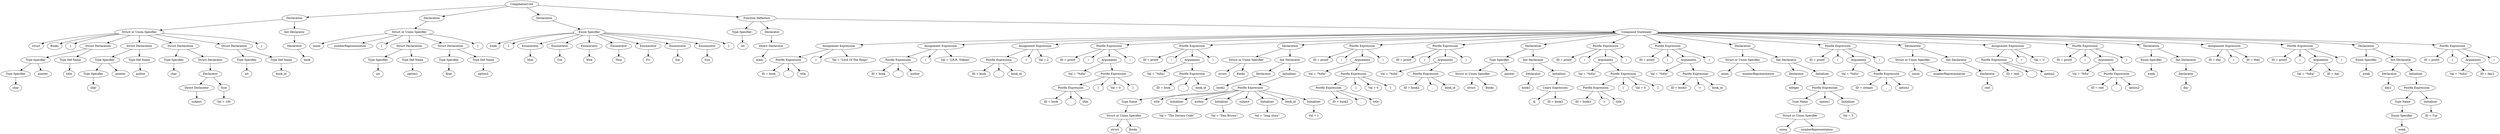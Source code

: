 digraph G {
		Q0[label="CompilationUnit"];
		Q0 -> Q1
		Q1[label="Declaration"];
		Q1 -> Q2
		Q2[label="Struct or Union Specifier"];
		Q2 -> Q3
		Q3[label="struct"];
		Q2 -> Q4
		Q4[label="Books"];
		Q2 -> Q5
		Q5[label="{"];
		Q2 -> Q6
		Q6[label="Struct Declaration"];
		Q6 -> Q7
		Q7[label="Type Specifier"];
		Q7 -> Q8
		Q8[label="Type Specifier"];
		Q8 -> Q9
		Q9[label="char"];
		Q7 -> Q10
		Q10[label="pointer"];
		Q6 -> Q11
		Q11[label="Type Def Name"];
		Q11 -> Q12
		Q12[label="title"];
		Q2 -> Q13
		Q13[label="Struct Declaration"];
		Q13 -> Q14
		Q14[label="Type Specifier"];
		Q14 -> Q15
		Q15[label="Type Specifier"];
		Q15 -> Q16
		Q16[label="char"];
		Q14 -> Q17
		Q17[label="pointer"];
		Q13 -> Q18
		Q18[label="Type Def Name"];
		Q18 -> Q19
		Q19[label="author"];
		Q2 -> Q20
		Q20[label="Struct Declaration"];
		Q20 -> Q21
		Q21[label="Type Specifier"];
		Q21 -> Q22
		Q22[label="char"];
		Q20 -> Q23
		Q23[label="Struct Declarator"];
		Q23 -> Q24
		Q24[label="Declarator"];
		Q24 -> Q25
		Q25[label="Direct Declarator"];
		Q25 -> Q26
		Q26[label="subject"];
		Q24 -> Q27
		Q27[label="Size"];
		Q27 -> Q28
		Q28[label="Val = 100"];
		Q2 -> Q29
		Q29[label="Struct Declaration"];
		Q29 -> Q30
		Q30[label="Type Specifier"];
		Q30 -> Q31
		Q31[label="int"];
		Q29 -> Q32
		Q32[label="Type Def Name"];
		Q32 -> Q33
		Q33[label="book_id"];
		Q2 -> Q34
		Q34[label="}"];
		Q1 -> Q35
		Q35[label="Init Declarator"];
		Q35 -> Q36
		Q36[label="Declarator"];
		Q36 -> Q37
		Q37[label="book"];
		Q0 -> Q38
		Q38[label="Declaration"];
		Q38 -> Q39
		Q39[label="Struct or Union Specifier"];
		Q39 -> Q40
		Q40[label="union"];
		Q39 -> Q41
		Q41[label="numberRepresentation"];
		Q39 -> Q42
		Q42[label="{"];
		Q39 -> Q43
		Q43[label="Struct Declaration"];
		Q43 -> Q44
		Q44[label="Type Specifier"];
		Q44 -> Q45
		Q45[label="int"];
		Q43 -> Q46
		Q46[label="Type Def Name"];
		Q46 -> Q47
		Q47[label="option1"];
		Q39 -> Q48
		Q48[label="Struct Declaration"];
		Q48 -> Q49
		Q49[label="Type Specifier"];
		Q49 -> Q50
		Q50[label="float"];
		Q48 -> Q51
		Q51[label="Type Def Name"];
		Q51 -> Q52
		Q52[label="option2"];
		Q39 -> Q53
		Q53[label="}"];
		Q0 -> Q54
		Q54[label="Declaration"];
		Q54 -> Q55
		Q55[label="Enum Specifier"];
		Q55 -> Q56
		Q56[label="week"];
		Q55 -> Q57
		Q57[label="{"];
		Q55 -> Q58
		Q58[label="Enumerator"];
		Q58 -> Q59
		Q59[label="Mon"];
		Q55 -> Q60
		Q60[label="Enumerator"];
		Q60 -> Q61
		Q61[label="Tue"];
		Q55 -> Q62
		Q62[label="Enumerator"];
		Q62 -> Q63
		Q63[label="Wed"];
		Q55 -> Q64
		Q64[label="Enumerator"];
		Q64 -> Q65
		Q65[label="Thur"];
		Q55 -> Q66
		Q66[label="Enumerator"];
		Q66 -> Q67
		Q67[label="Fri"];
		Q55 -> Q68
		Q68[label="Enumerator"];
		Q68 -> Q69
		Q69[label="Sat"];
		Q55 -> Q70
		Q70[label="Enumerator"];
		Q70 -> Q71
		Q71[label="Sun"];
		Q55 -> Q72
		Q72[label="}"];
		Q0 -> Q73
		Q73[label="Function Definition"];
		Q73 -> Q74
		Q74[label="Type Specifier"];
		Q74 -> Q75
		Q75[label="int"];
		Q73 -> Q76
		Q76[label="Declarator"];
		Q76 -> Q77
		Q77[label="Direct Declarator"];
		Q77 -> Q78
		Q78[label="main"];
		Q73 -> Q79
		Q79[label="Compound Statement"];
		Q79 -> Q80
		Q80[label="Assignment Expression"];
		Q80 -> Q81
		Q81[label="Postfix Expression"];
		Q81 -> Q82
		Q82[label="ID = book"];
		Q81 -> Q83
		Q83[label="."];
		Q81 -> Q84
		Q84[label="title"];
		Q80 -> Q85
		Q85[label="="];
		Q80 -> Q86
		Q86[label="Val = \"Lord Of The Rings\""];
		Q79 -> Q87
		Q87[label="Assignment Expression"];
		Q87 -> Q88
		Q88[label="Postfix Expression"];
		Q88 -> Q89
		Q89[label="ID = book"];
		Q88 -> Q90
		Q90[label="."];
		Q88 -> Q91
		Q91[label="author"];
		Q87 -> Q92
		Q92[label="="];
		Q87 -> Q93
		Q93[label="Val = \"J.R.R. Tolkien\""];
		Q79 -> Q94
		Q94[label="Assignment Expression"];
		Q94 -> Q95
		Q95[label="Postfix Expression"];
		Q95 -> Q96
		Q96[label="ID = book"];
		Q95 -> Q97
		Q97[label="."];
		Q95 -> Q98
		Q98[label="book_id"];
		Q94 -> Q99
		Q99[label="="];
		Q94 -> Q100
		Q100[label="Val = 2"];
		Q79 -> Q101
		Q101[label="Postfix Expression"];
		Q101 -> Q102
		Q102[label="ID = printf"];
		Q101 -> Q103
		Q103[label="("];
		Q101 -> Q104
		Q104[label="Arguments"];
		Q104 -> Q105
		Q105[label="Val = \"%d\\n\""];
		Q104 -> Q106
		Q106[label="Postfix Expression"];
		Q106 -> Q107
		Q107[label="Postfix Expression"];
		Q107 -> Q108
		Q108[label="ID = book"];
		Q107 -> Q109
		Q109[label="."];
		Q107 -> Q110
		Q110[label="title"];
		Q106 -> Q111
		Q111[label="["];
		Q106 -> Q112
		Q112[label="Val = 0"];
		Q106 -> Q113
		Q113[label="]"];
		Q101 -> Q114
		Q114[label=")"];
		Q79 -> Q115
		Q115[label="Postfix Expression"];
		Q115 -> Q116
		Q116[label="ID = printf"];
		Q115 -> Q117
		Q117[label="("];
		Q115 -> Q118
		Q118[label="Arguments"];
		Q118 -> Q119
		Q119[label="Val = \"%d\\n\""];
		Q118 -> Q120
		Q120[label="Postfix Expression"];
		Q120 -> Q121
		Q121[label="ID = book"];
		Q120 -> Q122
		Q122[label="."];
		Q120 -> Q123
		Q123[label="book_id"];
		Q115 -> Q124
		Q124[label=")"];
		Q79 -> Q125
		Q125[label="Declaration"];
		Q125 -> Q126
		Q126[label="Struct or Union Specifier"];
		Q126 -> Q127
		Q127[label="struct"];
		Q126 -> Q128
		Q128[label="Books"];
		Q125 -> Q129
		Q129[label="Init Declarator"];
		Q129 -> Q130
		Q130[label="Declarator"];
		Q130 -> Q131
		Q131[label="book2"];
		Q129 -> Q132
		Q132[label="Initializer"];
		Q132 -> Q133
		Q133[label="Postfix Expression"];
		Q133 -> Q134
		Q134[label="Type Name"];
		Q134 -> Q135
		Q135[label="Struct or Union Specifier"];
		Q135 -> Q136
		Q136[label="struct"];
		Q135 -> Q137
		Q137[label="Books"];
		Q133 -> Q138
		Q138[label="title"];
		Q133 -> Q139
		Q139[label="Initializer"];
		Q139 -> Q140
		Q140[label="Val = \"The Davinci Code\""];
		Q133 -> Q141
		Q141[label="author"];
		Q133 -> Q142
		Q142[label="Initializer"];
		Q142 -> Q143
		Q143[label="Val = \"Dan Brown\""];
		Q133 -> Q144
		Q144[label="subject"];
		Q133 -> Q145
		Q145[label="Initializer"];
		Q145 -> Q146
		Q146[label="Val = \"long story\""];
		Q133 -> Q147
		Q147[label="book_id"];
		Q133 -> Q148
		Q148[label="Initializer"];
		Q148 -> Q149
		Q149[label="Val = 1"];
		Q79 -> Q150
		Q150[label="Postfix Expression"];
		Q150 -> Q151
		Q151[label="ID = printf"];
		Q150 -> Q152
		Q152[label="("];
		Q150 -> Q153
		Q153[label="Arguments"];
		Q153 -> Q154
		Q154[label="Val = \"%d\\n\""];
		Q153 -> Q155
		Q155[label="Postfix Expression"];
		Q155 -> Q156
		Q156[label="Postfix Expression"];
		Q156 -> Q157
		Q157[label="ID = book2"];
		Q156 -> Q158
		Q158[label="."];
		Q156 -> Q159
		Q159[label="title"];
		Q155 -> Q160
		Q160[label="["];
		Q155 -> Q161
		Q161[label="Val = 0"];
		Q155 -> Q162
		Q162[label="]"];
		Q150 -> Q163
		Q163[label=")"];
		Q79 -> Q164
		Q164[label="Postfix Expression"];
		Q164 -> Q165
		Q165[label="ID = printf"];
		Q164 -> Q166
		Q166[label="("];
		Q164 -> Q167
		Q167[label="Arguments"];
		Q167 -> Q168
		Q168[label="Val = \"%d\\n\""];
		Q167 -> Q169
		Q169[label="Postfix Expression"];
		Q169 -> Q170
		Q170[label="ID = book2"];
		Q169 -> Q171
		Q171[label="."];
		Q169 -> Q172
		Q172[label="book_id"];
		Q164 -> Q173
		Q173[label=")"];
		Q79 -> Q174
		Q174[label="Declaration"];
		Q174 -> Q175
		Q175[label="Type Specifier"];
		Q175 -> Q176
		Q176[label="Struct or Union Specifier"];
		Q176 -> Q177
		Q177[label="struct"];
		Q176 -> Q178
		Q178[label="Books"];
		Q175 -> Q179
		Q179[label="pointer"];
		Q174 -> Q180
		Q180[label="Init Declarator"];
		Q180 -> Q181
		Q181[label="Declarator"];
		Q181 -> Q182
		Q182[label="book3"];
		Q180 -> Q183
		Q183[label="Initializer"];
		Q183 -> Q184
		Q184[label="Unary Expression"];
		Q184 -> Q185
		Q185[label="&"];
		Q184 -> Q186
		Q186[label="ID = book2"];
		Q79 -> Q187
		Q187[label="Postfix Expression"];
		Q187 -> Q188
		Q188[label="ID = printf"];
		Q187 -> Q189
		Q189[label="("];
		Q187 -> Q190
		Q190[label="Arguments"];
		Q190 -> Q191
		Q191[label="Val = \"%d\\n\""];
		Q190 -> Q192
		Q192[label="Postfix Expression"];
		Q192 -> Q193
		Q193[label="Postfix Expression"];
		Q193 -> Q194
		Q194[label="ID = book3"];
		Q193 -> Q195
		Q195[label="->"];
		Q193 -> Q196
		Q196[label="title"];
		Q192 -> Q197
		Q197[label="["];
		Q192 -> Q198
		Q198[label="Val = 0"];
		Q192 -> Q199
		Q199[label="]"];
		Q187 -> Q200
		Q200[label=")"];
		Q79 -> Q201
		Q201[label="Postfix Expression"];
		Q201 -> Q202
		Q202[label="ID = printf"];
		Q201 -> Q203
		Q203[label="("];
		Q201 -> Q204
		Q204[label="Arguments"];
		Q204 -> Q205
		Q205[label="Val = \"%d\\n\""];
		Q204 -> Q206
		Q206[label="Postfix Expression"];
		Q206 -> Q207
		Q207[label="ID = book3"];
		Q206 -> Q208
		Q208[label="->"];
		Q206 -> Q209
		Q209[label="book_id"];
		Q201 -> Q210
		Q210[label=")"];
		Q79 -> Q211
		Q211[label="Declaration"];
		Q211 -> Q212
		Q212[label="Struct or Union Specifier"];
		Q212 -> Q213
		Q213[label="union"];
		Q212 -> Q214
		Q214[label="numberRepresentation"];
		Q211 -> Q215
		Q215[label="Init Declarator"];
		Q215 -> Q216
		Q216[label="Declarator"];
		Q216 -> Q217
		Q217[label="integer"];
		Q215 -> Q218
		Q218[label="Initializer"];
		Q218 -> Q219
		Q219[label="Postfix Expression"];
		Q219 -> Q220
		Q220[label="Type Name"];
		Q220 -> Q221
		Q221[label="Struct or Union Specifier"];
		Q221 -> Q222
		Q222[label="union"];
		Q221 -> Q223
		Q223[label="numberRepresentation"];
		Q219 -> Q224
		Q224[label="option1"];
		Q219 -> Q225
		Q225[label="Initializer"];
		Q225 -> Q226
		Q226[label="Val = 5"];
		Q79 -> Q227
		Q227[label="Postfix Expression"];
		Q227 -> Q228
		Q228[label="ID = printf"];
		Q227 -> Q229
		Q229[label="("];
		Q227 -> Q230
		Q230[label="Arguments"];
		Q230 -> Q231
		Q231[label="Val = \"%d\\n\""];
		Q230 -> Q232
		Q232[label="Postfix Expression"];
		Q232 -> Q233
		Q233[label="ID = integer"];
		Q232 -> Q234
		Q234[label="."];
		Q232 -> Q235
		Q235[label="option1"];
		Q227 -> Q236
		Q236[label=")"];
		Q79 -> Q237
		Q237[label="Declaration"];
		Q237 -> Q238
		Q238[label="Struct or Union Specifier"];
		Q238 -> Q239
		Q239[label="union"];
		Q238 -> Q240
		Q240[label="numberRepresentation"];
		Q237 -> Q241
		Q241[label="Init Declarator"];
		Q241 -> Q242
		Q242[label="Declarator"];
		Q242 -> Q243
		Q243[label="reel"];
		Q79 -> Q244
		Q244[label="Assignment Expression"];
		Q244 -> Q245
		Q245[label="Postfix Expression"];
		Q245 -> Q246
		Q246[label="ID = reel"];
		Q245 -> Q247
		Q247[label="."];
		Q245 -> Q248
		Q248[label="option2"];
		Q244 -> Q249
		Q249[label="="];
		Q244 -> Q250
		Q250[label="Val = 'c'"];
		Q79 -> Q251
		Q251[label="Postfix Expression"];
		Q251 -> Q252
		Q252[label="ID = printf"];
		Q251 -> Q253
		Q253[label="("];
		Q251 -> Q254
		Q254[label="Arguments"];
		Q254 -> Q255
		Q255[label="Val = \"%f\\n\""];
		Q254 -> Q256
		Q256[label="Postfix Expression"];
		Q256 -> Q257
		Q257[label="ID = reel"];
		Q256 -> Q258
		Q258[label="."];
		Q256 -> Q259
		Q259[label="option2"];
		Q251 -> Q260
		Q260[label=")"];
		Q79 -> Q261
		Q261[label="Declaration"];
		Q261 -> Q262
		Q262[label="Enum Specifier"];
		Q262 -> Q263
		Q263[label="week"];
		Q261 -> Q264
		Q264[label="Init Declarator"];
		Q264 -> Q265
		Q265[label="Declarator"];
		Q265 -> Q266
		Q266[label="day"];
		Q79 -> Q267
		Q267[label="Assignment Expression"];
		Q267 -> Q268
		Q268[label="ID = day"];
		Q267 -> Q269
		Q269[label="="];
		Q267 -> Q270
		Q270[label="ID = Wed"];
		Q79 -> Q271
		Q271[label="Postfix Expression"];
		Q271 -> Q272
		Q272[label="ID = printf"];
		Q271 -> Q273
		Q273[label="("];
		Q271 -> Q274
		Q274[label="Arguments"];
		Q274 -> Q275
		Q275[label="Val = \"%d\\n\""];
		Q274 -> Q276
		Q276[label="ID = day"];
		Q271 -> Q277
		Q277[label=")"];
		Q79 -> Q278
		Q278[label="Declaration"];
		Q278 -> Q279
		Q279[label="Enum Specifier"];
		Q279 -> Q280
		Q280[label="week"];
		Q278 -> Q281
		Q281[label="Init Declarator"];
		Q281 -> Q282
		Q282[label="Declarator"];
		Q282 -> Q283
		Q283[label="day2"];
		Q281 -> Q284
		Q284[label="Initializer"];
		Q284 -> Q285
		Q285[label="Postfix Expression"];
		Q285 -> Q286
		Q286[label="Type Name"];
		Q286 -> Q287
		Q287[label="Enum Specifier"];
		Q287 -> Q288
		Q288[label="week"];
		Q285 -> Q289
		Q289[label="Initializer"];
		Q289 -> Q290
		Q290[label="ID = Tue"];
		Q79 -> Q291
		Q291[label="Postfix Expression"];
		Q291 -> Q292
		Q292[label="ID = printf"];
		Q291 -> Q293
		Q293[label="("];
		Q291 -> Q294
		Q294[label="Arguments"];
		Q294 -> Q295
		Q295[label="Val = \"%d\\n\""];
		Q294 -> Q296
		Q296[label="ID = day2"];
		Q291 -> Q297
		Q297[label=")"];
		
}